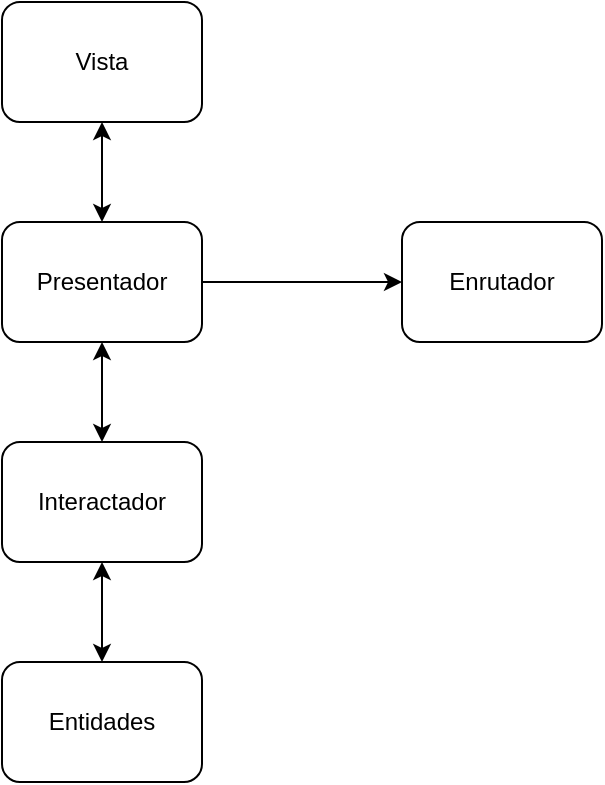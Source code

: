 <mxfile>
    <diagram id="YtomSqiL-dNP8fv28u6-" name="Página-1">
        <mxGraphModel dx="1103" dy="779" grid="1" gridSize="10" guides="1" tooltips="1" connect="1" arrows="1" fold="1" page="1" pageScale="1" pageWidth="827" pageHeight="1169" math="0" shadow="0">
            <root>
                <mxCell id="0"/>
                <mxCell id="1" parent="0"/>
                <mxCell id="18" style="edgeStyle=none;html=1;exitX=0.5;exitY=1;exitDx=0;exitDy=0;entryX=0.5;entryY=0;entryDx=0;entryDy=0;startArrow=classic;startFill=1;" edge="1" parent="1" source="2" target="13">
                    <mxGeometry relative="1" as="geometry"/>
                </mxCell>
                <mxCell id="2" value="Vista" style="rounded=1;whiteSpace=wrap;html=1;" parent="1" vertex="1">
                    <mxGeometry x="60" y="100" width="100" height="60" as="geometry"/>
                </mxCell>
                <mxCell id="17" style="edgeStyle=none;html=1;exitX=1;exitY=0.5;exitDx=0;exitDy=0;entryX=0;entryY=0.5;entryDx=0;entryDy=0;" edge="1" parent="1" source="13" target="16">
                    <mxGeometry relative="1" as="geometry"/>
                </mxCell>
                <mxCell id="19" style="edgeStyle=none;html=1;exitX=0.5;exitY=1;exitDx=0;exitDy=0;entryX=0.5;entryY=0;entryDx=0;entryDy=0;startArrow=classic;startFill=1;" edge="1" parent="1" source="13" target="14">
                    <mxGeometry relative="1" as="geometry"/>
                </mxCell>
                <mxCell id="13" value="Presentador" style="rounded=1;whiteSpace=wrap;html=1;" vertex="1" parent="1">
                    <mxGeometry x="60" y="210" width="100" height="60" as="geometry"/>
                </mxCell>
                <mxCell id="20" style="edgeStyle=none;html=1;exitX=0.5;exitY=1;exitDx=0;exitDy=0;entryX=0.5;entryY=0;entryDx=0;entryDy=0;startArrow=classic;startFill=1;" edge="1" parent="1" source="14" target="15">
                    <mxGeometry relative="1" as="geometry"/>
                </mxCell>
                <mxCell id="14" value="Interactador" style="rounded=1;whiteSpace=wrap;html=1;" vertex="1" parent="1">
                    <mxGeometry x="60" y="320" width="100" height="60" as="geometry"/>
                </mxCell>
                <mxCell id="15" value="Entidades" style="rounded=1;whiteSpace=wrap;html=1;" vertex="1" parent="1">
                    <mxGeometry x="60" y="430" width="100" height="60" as="geometry"/>
                </mxCell>
                <mxCell id="16" value="Enrutador" style="rounded=1;whiteSpace=wrap;html=1;" vertex="1" parent="1">
                    <mxGeometry x="260" y="210" width="100" height="60" as="geometry"/>
                </mxCell>
            </root>
        </mxGraphModel>
    </diagram>
</mxfile>